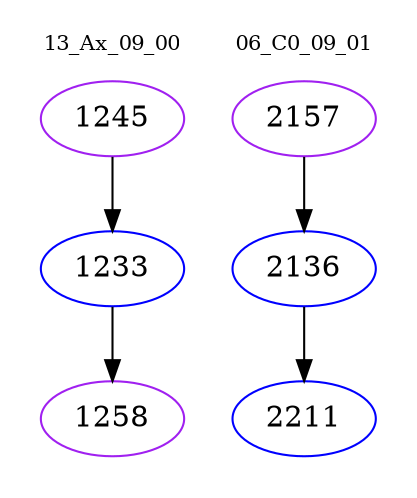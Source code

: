 digraph{
subgraph cluster_0 {
color = white
label = "13_Ax_09_00";
fontsize=10;
T0_1245 [label="1245", color="purple"]
T0_1245 -> T0_1233 [color="black"]
T0_1233 [label="1233", color="blue"]
T0_1233 -> T0_1258 [color="black"]
T0_1258 [label="1258", color="purple"]
}
subgraph cluster_1 {
color = white
label = "06_C0_09_01";
fontsize=10;
T1_2157 [label="2157", color="purple"]
T1_2157 -> T1_2136 [color="black"]
T1_2136 [label="2136", color="blue"]
T1_2136 -> T1_2211 [color="black"]
T1_2211 [label="2211", color="blue"]
}
}
